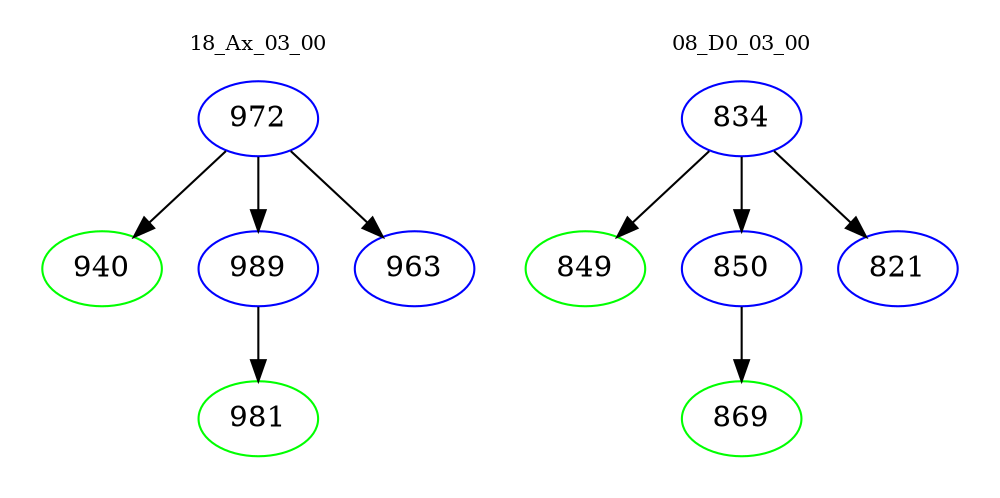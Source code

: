 digraph{
subgraph cluster_0 {
color = white
label = "18_Ax_03_00";
fontsize=10;
T0_972 [label="972", color="blue"]
T0_972 -> T0_940 [color="black"]
T0_940 [label="940", color="green"]
T0_972 -> T0_989 [color="black"]
T0_989 [label="989", color="blue"]
T0_989 -> T0_981 [color="black"]
T0_981 [label="981", color="green"]
T0_972 -> T0_963 [color="black"]
T0_963 [label="963", color="blue"]
}
subgraph cluster_1 {
color = white
label = "08_D0_03_00";
fontsize=10;
T1_834 [label="834", color="blue"]
T1_834 -> T1_849 [color="black"]
T1_849 [label="849", color="green"]
T1_834 -> T1_850 [color="black"]
T1_850 [label="850", color="blue"]
T1_850 -> T1_869 [color="black"]
T1_869 [label="869", color="green"]
T1_834 -> T1_821 [color="black"]
T1_821 [label="821", color="blue"]
}
}
